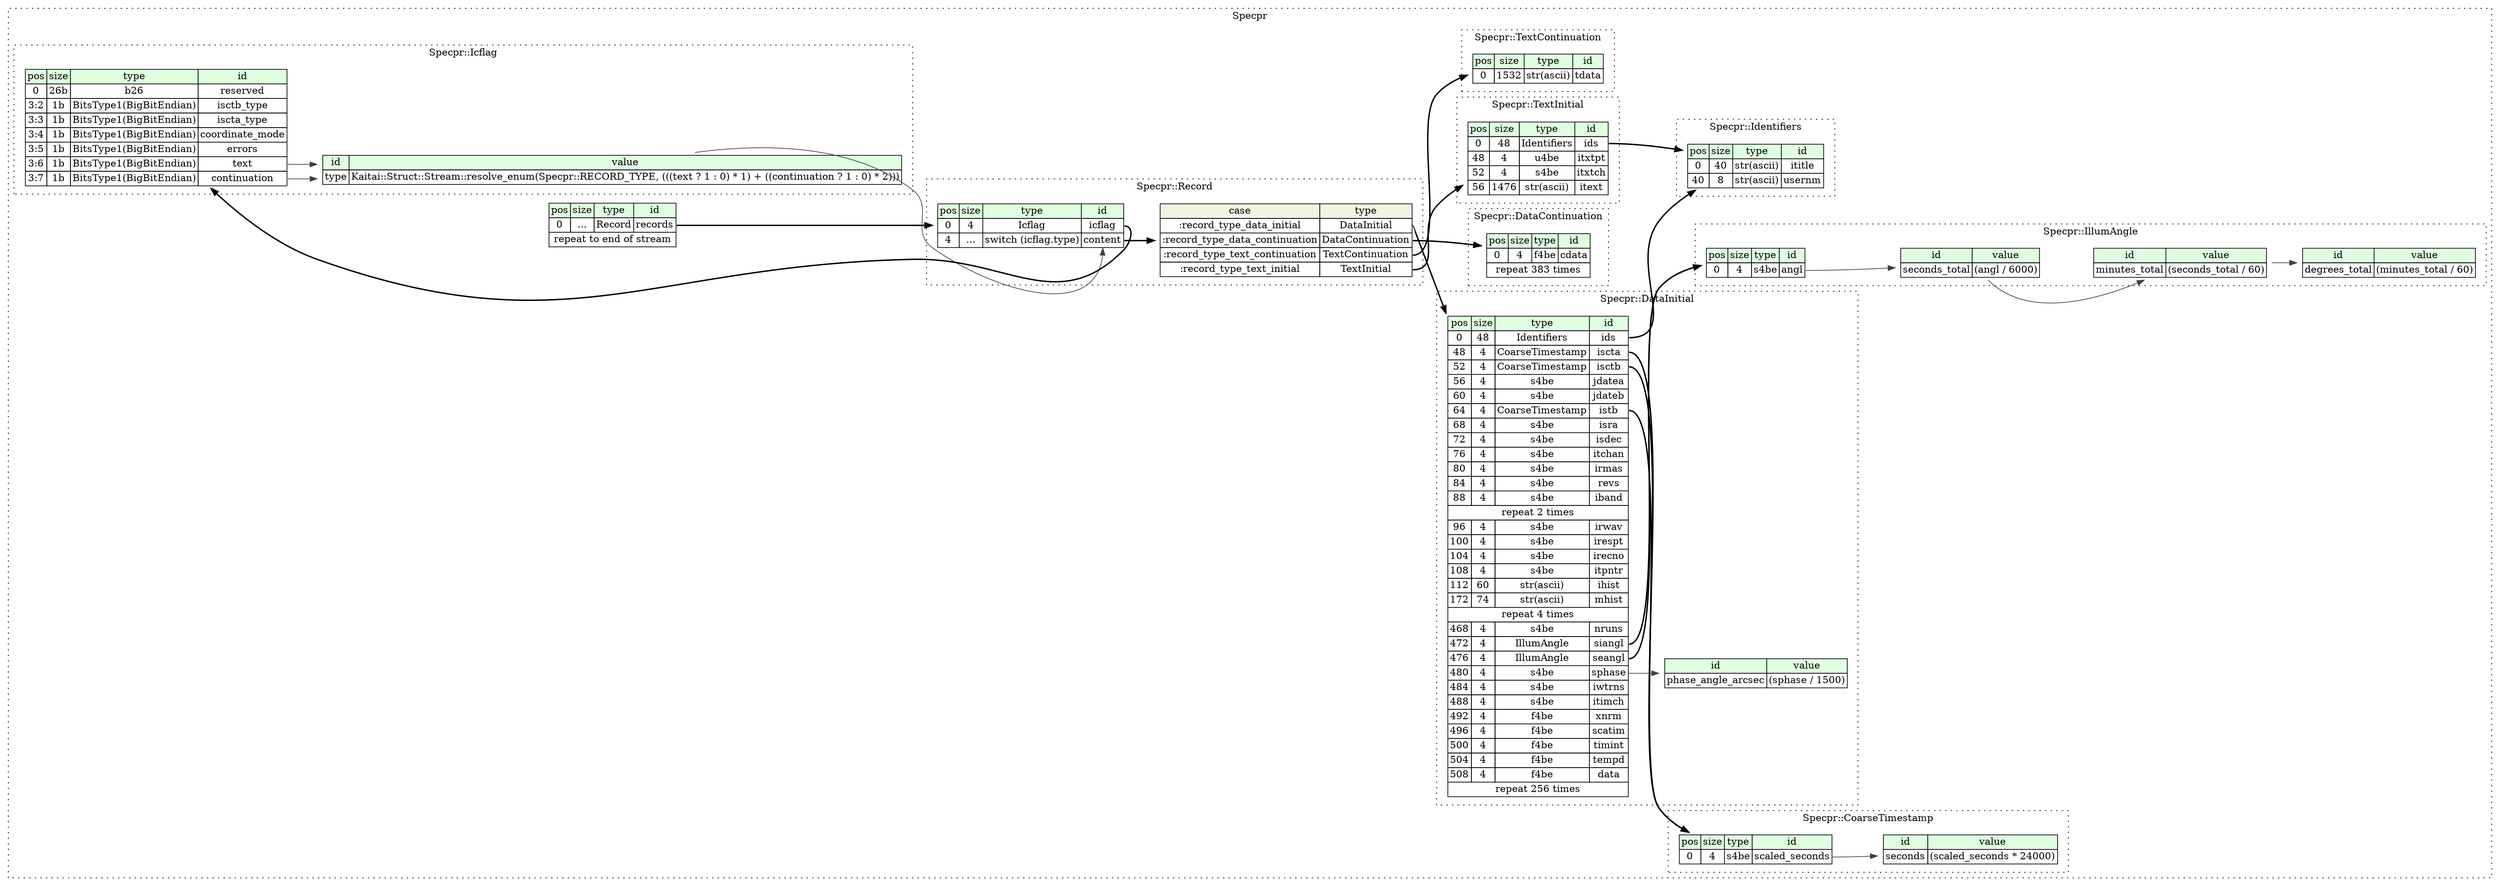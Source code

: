 digraph {
	rankdir=LR;
	node [shape=plaintext];
	subgraph cluster__specpr {
		label="Specpr";
		graph[style=dotted];

		specpr__seq [label=<<TABLE BORDER="0" CELLBORDER="1" CELLSPACING="0">
			<TR><TD BGCOLOR="#E0FFE0">pos</TD><TD BGCOLOR="#E0FFE0">size</TD><TD BGCOLOR="#E0FFE0">type</TD><TD BGCOLOR="#E0FFE0">id</TD></TR>
			<TR><TD PORT="records_pos">0</TD><TD PORT="records_size">...</TD><TD>Record</TD><TD PORT="records_type">records</TD></TR>
			<TR><TD COLSPAN="4" PORT="records__repeat">repeat to end of stream</TD></TR>
		</TABLE>>];
		subgraph cluster__data_initial {
			label="Specpr::DataInitial";
			graph[style=dotted];

			data_initial__seq [label=<<TABLE BORDER="0" CELLBORDER="1" CELLSPACING="0">
				<TR><TD BGCOLOR="#E0FFE0">pos</TD><TD BGCOLOR="#E0FFE0">size</TD><TD BGCOLOR="#E0FFE0">type</TD><TD BGCOLOR="#E0FFE0">id</TD></TR>
				<TR><TD PORT="ids_pos">0</TD><TD PORT="ids_size">48</TD><TD>Identifiers</TD><TD PORT="ids_type">ids</TD></TR>
				<TR><TD PORT="iscta_pos">48</TD><TD PORT="iscta_size">4</TD><TD>CoarseTimestamp</TD><TD PORT="iscta_type">iscta</TD></TR>
				<TR><TD PORT="isctb_pos">52</TD><TD PORT="isctb_size">4</TD><TD>CoarseTimestamp</TD><TD PORT="isctb_type">isctb</TD></TR>
				<TR><TD PORT="jdatea_pos">56</TD><TD PORT="jdatea_size">4</TD><TD>s4be</TD><TD PORT="jdatea_type">jdatea</TD></TR>
				<TR><TD PORT="jdateb_pos">60</TD><TD PORT="jdateb_size">4</TD><TD>s4be</TD><TD PORT="jdateb_type">jdateb</TD></TR>
				<TR><TD PORT="istb_pos">64</TD><TD PORT="istb_size">4</TD><TD>CoarseTimestamp</TD><TD PORT="istb_type">istb</TD></TR>
				<TR><TD PORT="isra_pos">68</TD><TD PORT="isra_size">4</TD><TD>s4be</TD><TD PORT="isra_type">isra</TD></TR>
				<TR><TD PORT="isdec_pos">72</TD><TD PORT="isdec_size">4</TD><TD>s4be</TD><TD PORT="isdec_type">isdec</TD></TR>
				<TR><TD PORT="itchan_pos">76</TD><TD PORT="itchan_size">4</TD><TD>s4be</TD><TD PORT="itchan_type">itchan</TD></TR>
				<TR><TD PORT="irmas_pos">80</TD><TD PORT="irmas_size">4</TD><TD>s4be</TD><TD PORT="irmas_type">irmas</TD></TR>
				<TR><TD PORT="revs_pos">84</TD><TD PORT="revs_size">4</TD><TD>s4be</TD><TD PORT="revs_type">revs</TD></TR>
				<TR><TD PORT="iband_pos">88</TD><TD PORT="iband_size">4</TD><TD>s4be</TD><TD PORT="iband_type">iband</TD></TR>
				<TR><TD COLSPAN="4" PORT="iband__repeat">repeat 2 times</TD></TR>
				<TR><TD PORT="irwav_pos">96</TD><TD PORT="irwav_size">4</TD><TD>s4be</TD><TD PORT="irwav_type">irwav</TD></TR>
				<TR><TD PORT="irespt_pos">100</TD><TD PORT="irespt_size">4</TD><TD>s4be</TD><TD PORT="irespt_type">irespt</TD></TR>
				<TR><TD PORT="irecno_pos">104</TD><TD PORT="irecno_size">4</TD><TD>s4be</TD><TD PORT="irecno_type">irecno</TD></TR>
				<TR><TD PORT="itpntr_pos">108</TD><TD PORT="itpntr_size">4</TD><TD>s4be</TD><TD PORT="itpntr_type">itpntr</TD></TR>
				<TR><TD PORT="ihist_pos">112</TD><TD PORT="ihist_size">60</TD><TD>str(ascii)</TD><TD PORT="ihist_type">ihist</TD></TR>
				<TR><TD PORT="mhist_pos">172</TD><TD PORT="mhist_size">74</TD><TD>str(ascii)</TD><TD PORT="mhist_type">mhist</TD></TR>
				<TR><TD COLSPAN="4" PORT="mhist__repeat">repeat 4 times</TD></TR>
				<TR><TD PORT="nruns_pos">468</TD><TD PORT="nruns_size">4</TD><TD>s4be</TD><TD PORT="nruns_type">nruns</TD></TR>
				<TR><TD PORT="siangl_pos">472</TD><TD PORT="siangl_size">4</TD><TD>IllumAngle</TD><TD PORT="siangl_type">siangl</TD></TR>
				<TR><TD PORT="seangl_pos">476</TD><TD PORT="seangl_size">4</TD><TD>IllumAngle</TD><TD PORT="seangl_type">seangl</TD></TR>
				<TR><TD PORT="sphase_pos">480</TD><TD PORT="sphase_size">4</TD><TD>s4be</TD><TD PORT="sphase_type">sphase</TD></TR>
				<TR><TD PORT="iwtrns_pos">484</TD><TD PORT="iwtrns_size">4</TD><TD>s4be</TD><TD PORT="iwtrns_type">iwtrns</TD></TR>
				<TR><TD PORT="itimch_pos">488</TD><TD PORT="itimch_size">4</TD><TD>s4be</TD><TD PORT="itimch_type">itimch</TD></TR>
				<TR><TD PORT="xnrm_pos">492</TD><TD PORT="xnrm_size">4</TD><TD>f4be</TD><TD PORT="xnrm_type">xnrm</TD></TR>
				<TR><TD PORT="scatim_pos">496</TD><TD PORT="scatim_size">4</TD><TD>f4be</TD><TD PORT="scatim_type">scatim</TD></TR>
				<TR><TD PORT="timint_pos">500</TD><TD PORT="timint_size">4</TD><TD>f4be</TD><TD PORT="timint_type">timint</TD></TR>
				<TR><TD PORT="tempd_pos">504</TD><TD PORT="tempd_size">4</TD><TD>f4be</TD><TD PORT="tempd_type">tempd</TD></TR>
				<TR><TD PORT="data_pos">508</TD><TD PORT="data_size">4</TD><TD>f4be</TD><TD PORT="data_type">data</TD></TR>
				<TR><TD COLSPAN="4" PORT="data__repeat">repeat 256 times</TD></TR>
			</TABLE>>];
			data_initial__inst__phase_angle_arcsec [label=<<TABLE BORDER="0" CELLBORDER="1" CELLSPACING="0">
				<TR><TD BGCOLOR="#E0FFE0">id</TD><TD BGCOLOR="#E0FFE0">value</TD></TR>
				<TR><TD>phase_angle_arcsec</TD><TD>(sphase / 1500)</TD></TR>
			</TABLE>>];
		}
		subgraph cluster__coarse_timestamp {
			label="Specpr::CoarseTimestamp";
			graph[style=dotted];

			coarse_timestamp__seq [label=<<TABLE BORDER="0" CELLBORDER="1" CELLSPACING="0">
				<TR><TD BGCOLOR="#E0FFE0">pos</TD><TD BGCOLOR="#E0FFE0">size</TD><TD BGCOLOR="#E0FFE0">type</TD><TD BGCOLOR="#E0FFE0">id</TD></TR>
				<TR><TD PORT="scaled_seconds_pos">0</TD><TD PORT="scaled_seconds_size">4</TD><TD>s4be</TD><TD PORT="scaled_seconds_type">scaled_seconds</TD></TR>
			</TABLE>>];
			coarse_timestamp__inst__seconds [label=<<TABLE BORDER="0" CELLBORDER="1" CELLSPACING="0">
				<TR><TD BGCOLOR="#E0FFE0">id</TD><TD BGCOLOR="#E0FFE0">value</TD></TR>
				<TR><TD>seconds</TD><TD>(scaled_seconds * 24000)</TD></TR>
			</TABLE>>];
		}
		subgraph cluster__icflag {
			label="Specpr::Icflag";
			graph[style=dotted];

			icflag__seq [label=<<TABLE BORDER="0" CELLBORDER="1" CELLSPACING="0">
				<TR><TD BGCOLOR="#E0FFE0">pos</TD><TD BGCOLOR="#E0FFE0">size</TD><TD BGCOLOR="#E0FFE0">type</TD><TD BGCOLOR="#E0FFE0">id</TD></TR>
				<TR><TD PORT="reserved_pos">0</TD><TD PORT="reserved_size">26b</TD><TD>b26</TD><TD PORT="reserved_type">reserved</TD></TR>
				<TR><TD PORT="isctb_type_pos">3:2</TD><TD PORT="isctb_type_size">1b</TD><TD>BitsType1(BigBitEndian)</TD><TD PORT="isctb_type_type">isctb_type</TD></TR>
				<TR><TD PORT="iscta_type_pos">3:3</TD><TD PORT="iscta_type_size">1b</TD><TD>BitsType1(BigBitEndian)</TD><TD PORT="iscta_type_type">iscta_type</TD></TR>
				<TR><TD PORT="coordinate_mode_pos">3:4</TD><TD PORT="coordinate_mode_size">1b</TD><TD>BitsType1(BigBitEndian)</TD><TD PORT="coordinate_mode_type">coordinate_mode</TD></TR>
				<TR><TD PORT="errors_pos">3:5</TD><TD PORT="errors_size">1b</TD><TD>BitsType1(BigBitEndian)</TD><TD PORT="errors_type">errors</TD></TR>
				<TR><TD PORT="text_pos">3:6</TD><TD PORT="text_size">1b</TD><TD>BitsType1(BigBitEndian)</TD><TD PORT="text_type">text</TD></TR>
				<TR><TD PORT="continuation_pos">3:7</TD><TD PORT="continuation_size">1b</TD><TD>BitsType1(BigBitEndian)</TD><TD PORT="continuation_type">continuation</TD></TR>
			</TABLE>>];
			icflag__inst__type [label=<<TABLE BORDER="0" CELLBORDER="1" CELLSPACING="0">
				<TR><TD BGCOLOR="#E0FFE0">id</TD><TD BGCOLOR="#E0FFE0">value</TD></TR>
				<TR><TD>type</TD><TD>Kaitai::Struct::Stream::resolve_enum(Specpr::RECORD_TYPE, (((text ? 1 : 0) * 1) + ((continuation ? 1 : 0) * 2)))</TD></TR>
			</TABLE>>];
		}
		subgraph cluster__data_continuation {
			label="Specpr::DataContinuation";
			graph[style=dotted];

			data_continuation__seq [label=<<TABLE BORDER="0" CELLBORDER="1" CELLSPACING="0">
				<TR><TD BGCOLOR="#E0FFE0">pos</TD><TD BGCOLOR="#E0FFE0">size</TD><TD BGCOLOR="#E0FFE0">type</TD><TD BGCOLOR="#E0FFE0">id</TD></TR>
				<TR><TD PORT="cdata_pos">0</TD><TD PORT="cdata_size">4</TD><TD>f4be</TD><TD PORT="cdata_type">cdata</TD></TR>
				<TR><TD COLSPAN="4" PORT="cdata__repeat">repeat 383 times</TD></TR>
			</TABLE>>];
		}
		subgraph cluster__identifiers {
			label="Specpr::Identifiers";
			graph[style=dotted];

			identifiers__seq [label=<<TABLE BORDER="0" CELLBORDER="1" CELLSPACING="0">
				<TR><TD BGCOLOR="#E0FFE0">pos</TD><TD BGCOLOR="#E0FFE0">size</TD><TD BGCOLOR="#E0FFE0">type</TD><TD BGCOLOR="#E0FFE0">id</TD></TR>
				<TR><TD PORT="ititle_pos">0</TD><TD PORT="ititle_size">40</TD><TD>str(ascii)</TD><TD PORT="ititle_type">ititle</TD></TR>
				<TR><TD PORT="usernm_pos">40</TD><TD PORT="usernm_size">8</TD><TD>str(ascii)</TD><TD PORT="usernm_type">usernm</TD></TR>
			</TABLE>>];
		}
		subgraph cluster__illum_angle {
			label="Specpr::IllumAngle";
			graph[style=dotted];

			illum_angle__seq [label=<<TABLE BORDER="0" CELLBORDER="1" CELLSPACING="0">
				<TR><TD BGCOLOR="#E0FFE0">pos</TD><TD BGCOLOR="#E0FFE0">size</TD><TD BGCOLOR="#E0FFE0">type</TD><TD BGCOLOR="#E0FFE0">id</TD></TR>
				<TR><TD PORT="angl_pos">0</TD><TD PORT="angl_size">4</TD><TD>s4be</TD><TD PORT="angl_type">angl</TD></TR>
			</TABLE>>];
			illum_angle__inst__seconds_total [label=<<TABLE BORDER="0" CELLBORDER="1" CELLSPACING="0">
				<TR><TD BGCOLOR="#E0FFE0">id</TD><TD BGCOLOR="#E0FFE0">value</TD></TR>
				<TR><TD>seconds_total</TD><TD>(angl / 6000)</TD></TR>
			</TABLE>>];
			illum_angle__inst__minutes_total [label=<<TABLE BORDER="0" CELLBORDER="1" CELLSPACING="0">
				<TR><TD BGCOLOR="#E0FFE0">id</TD><TD BGCOLOR="#E0FFE0">value</TD></TR>
				<TR><TD>minutes_total</TD><TD>(seconds_total / 60)</TD></TR>
			</TABLE>>];
			illum_angle__inst__degrees_total [label=<<TABLE BORDER="0" CELLBORDER="1" CELLSPACING="0">
				<TR><TD BGCOLOR="#E0FFE0">id</TD><TD BGCOLOR="#E0FFE0">value</TD></TR>
				<TR><TD>degrees_total</TD><TD>(minutes_total / 60)</TD></TR>
			</TABLE>>];
		}
		subgraph cluster__text_initial {
			label="Specpr::TextInitial";
			graph[style=dotted];

			text_initial__seq [label=<<TABLE BORDER="0" CELLBORDER="1" CELLSPACING="0">
				<TR><TD BGCOLOR="#E0FFE0">pos</TD><TD BGCOLOR="#E0FFE0">size</TD><TD BGCOLOR="#E0FFE0">type</TD><TD BGCOLOR="#E0FFE0">id</TD></TR>
				<TR><TD PORT="ids_pos">0</TD><TD PORT="ids_size">48</TD><TD>Identifiers</TD><TD PORT="ids_type">ids</TD></TR>
				<TR><TD PORT="itxtpt_pos">48</TD><TD PORT="itxtpt_size">4</TD><TD>u4be</TD><TD PORT="itxtpt_type">itxtpt</TD></TR>
				<TR><TD PORT="itxtch_pos">52</TD><TD PORT="itxtch_size">4</TD><TD>s4be</TD><TD PORT="itxtch_type">itxtch</TD></TR>
				<TR><TD PORT="itext_pos">56</TD><TD PORT="itext_size">1476</TD><TD>str(ascii)</TD><TD PORT="itext_type">itext</TD></TR>
			</TABLE>>];
		}
		subgraph cluster__record {
			label="Specpr::Record";
			graph[style=dotted];

			record__seq [label=<<TABLE BORDER="0" CELLBORDER="1" CELLSPACING="0">
				<TR><TD BGCOLOR="#E0FFE0">pos</TD><TD BGCOLOR="#E0FFE0">size</TD><TD BGCOLOR="#E0FFE0">type</TD><TD BGCOLOR="#E0FFE0">id</TD></TR>
				<TR><TD PORT="icflag_pos">0</TD><TD PORT="icflag_size">4</TD><TD>Icflag</TD><TD PORT="icflag_type">icflag</TD></TR>
				<TR><TD PORT="content_pos">4</TD><TD PORT="content_size">...</TD><TD>switch (icflag.type)</TD><TD PORT="content_type">content</TD></TR>
			</TABLE>>];
record__seq_content_switch [label=<<TABLE BORDER="0" CELLBORDER="1" CELLSPACING="0">
	<TR><TD BGCOLOR="#F0F2E4">case</TD><TD BGCOLOR="#F0F2E4">type</TD></TR>
	<TR><TD>:record_type_data_initial</TD><TD PORT="case0">DataInitial</TD></TR>
	<TR><TD>:record_type_data_continuation</TD><TD PORT="case1">DataContinuation</TD></TR>
	<TR><TD>:record_type_text_continuation</TD><TD PORT="case2">TextContinuation</TD></TR>
	<TR><TD>:record_type_text_initial</TD><TD PORT="case3">TextInitial</TD></TR>
</TABLE>>];
		}
		subgraph cluster__text_continuation {
			label="Specpr::TextContinuation";
			graph[style=dotted];

			text_continuation__seq [label=<<TABLE BORDER="0" CELLBORDER="1" CELLSPACING="0">
				<TR><TD BGCOLOR="#E0FFE0">pos</TD><TD BGCOLOR="#E0FFE0">size</TD><TD BGCOLOR="#E0FFE0">type</TD><TD BGCOLOR="#E0FFE0">id</TD></TR>
				<TR><TD PORT="tdata_pos">0</TD><TD PORT="tdata_size">1532</TD><TD>str(ascii)</TD><TD PORT="tdata_type">tdata</TD></TR>
			</TABLE>>];
		}
	}
	specpr__seq:records_type -> record__seq [style=bold];
	data_initial__seq:ids_type -> identifiers__seq [style=bold];
	data_initial__seq:iscta_type -> coarse_timestamp__seq [style=bold];
	data_initial__seq:isctb_type -> coarse_timestamp__seq [style=bold];
	data_initial__seq:istb_type -> coarse_timestamp__seq [style=bold];
	data_initial__seq:siangl_type -> illum_angle__seq [style=bold];
	data_initial__seq:seangl_type -> illum_angle__seq [style=bold];
	data_initial__seq:sphase_type -> data_initial__inst__phase_angle_arcsec [color="#404040"];
	coarse_timestamp__seq:scaled_seconds_type -> coarse_timestamp__inst__seconds [color="#404040"];
	icflag__seq:text_type -> icflag__inst__type [color="#404040"];
	icflag__seq:continuation_type -> icflag__inst__type [color="#404040"];
	illum_angle__seq:angl_type -> illum_angle__inst__seconds_total [color="#404040"];
	illum_angle__inst__seconds_total:seconds_total_type -> illum_angle__inst__minutes_total [color="#404040"];
	illum_angle__inst__minutes_total:minutes_total_type -> illum_angle__inst__degrees_total [color="#404040"];
	text_initial__seq:ids_type -> identifiers__seq [style=bold];
	record__seq:icflag_type -> icflag__seq [style=bold];
	record__seq:content_type -> record__seq_content_switch [style=bold];
	record__seq_content_switch:case0 -> data_initial__seq [style=bold];
	record__seq_content_switch:case1 -> data_continuation__seq [style=bold];
	record__seq_content_switch:case2 -> text_continuation__seq [style=bold];
	record__seq_content_switch:case3 -> text_initial__seq [style=bold];
	icflag__inst__type:type_type -> record__seq:content_type [color="#404040"];
}
